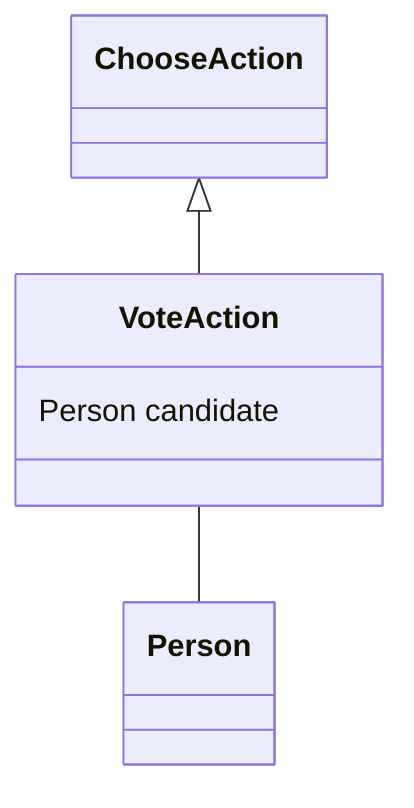 classDiagram
  VoteAction -- Person


ChooseAction <|-- VoteAction
class VoteAction {

  Person candidate

}